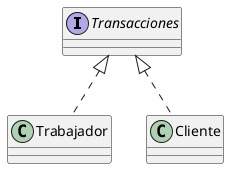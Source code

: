 @startuml


interface Transacciones{}

class Trabajador implements Transacciones{}
class Cliente implements Transacciones{}

@enduml